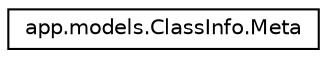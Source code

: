 digraph "Graphical Class Hierarchy"
{
 // LATEX_PDF_SIZE
  edge [fontname="Helvetica",fontsize="10",labelfontname="Helvetica",labelfontsize="10"];
  node [fontname="Helvetica",fontsize="10",shape=record];
  rankdir="LR";
  Node0 [label="app.models.ClassInfo.Meta",height=0.2,width=0.4,color="black", fillcolor="white", style="filled",URL="$classapp_1_1models_1_1ClassInfo_1_1Meta.html",tooltip=" "];
}
